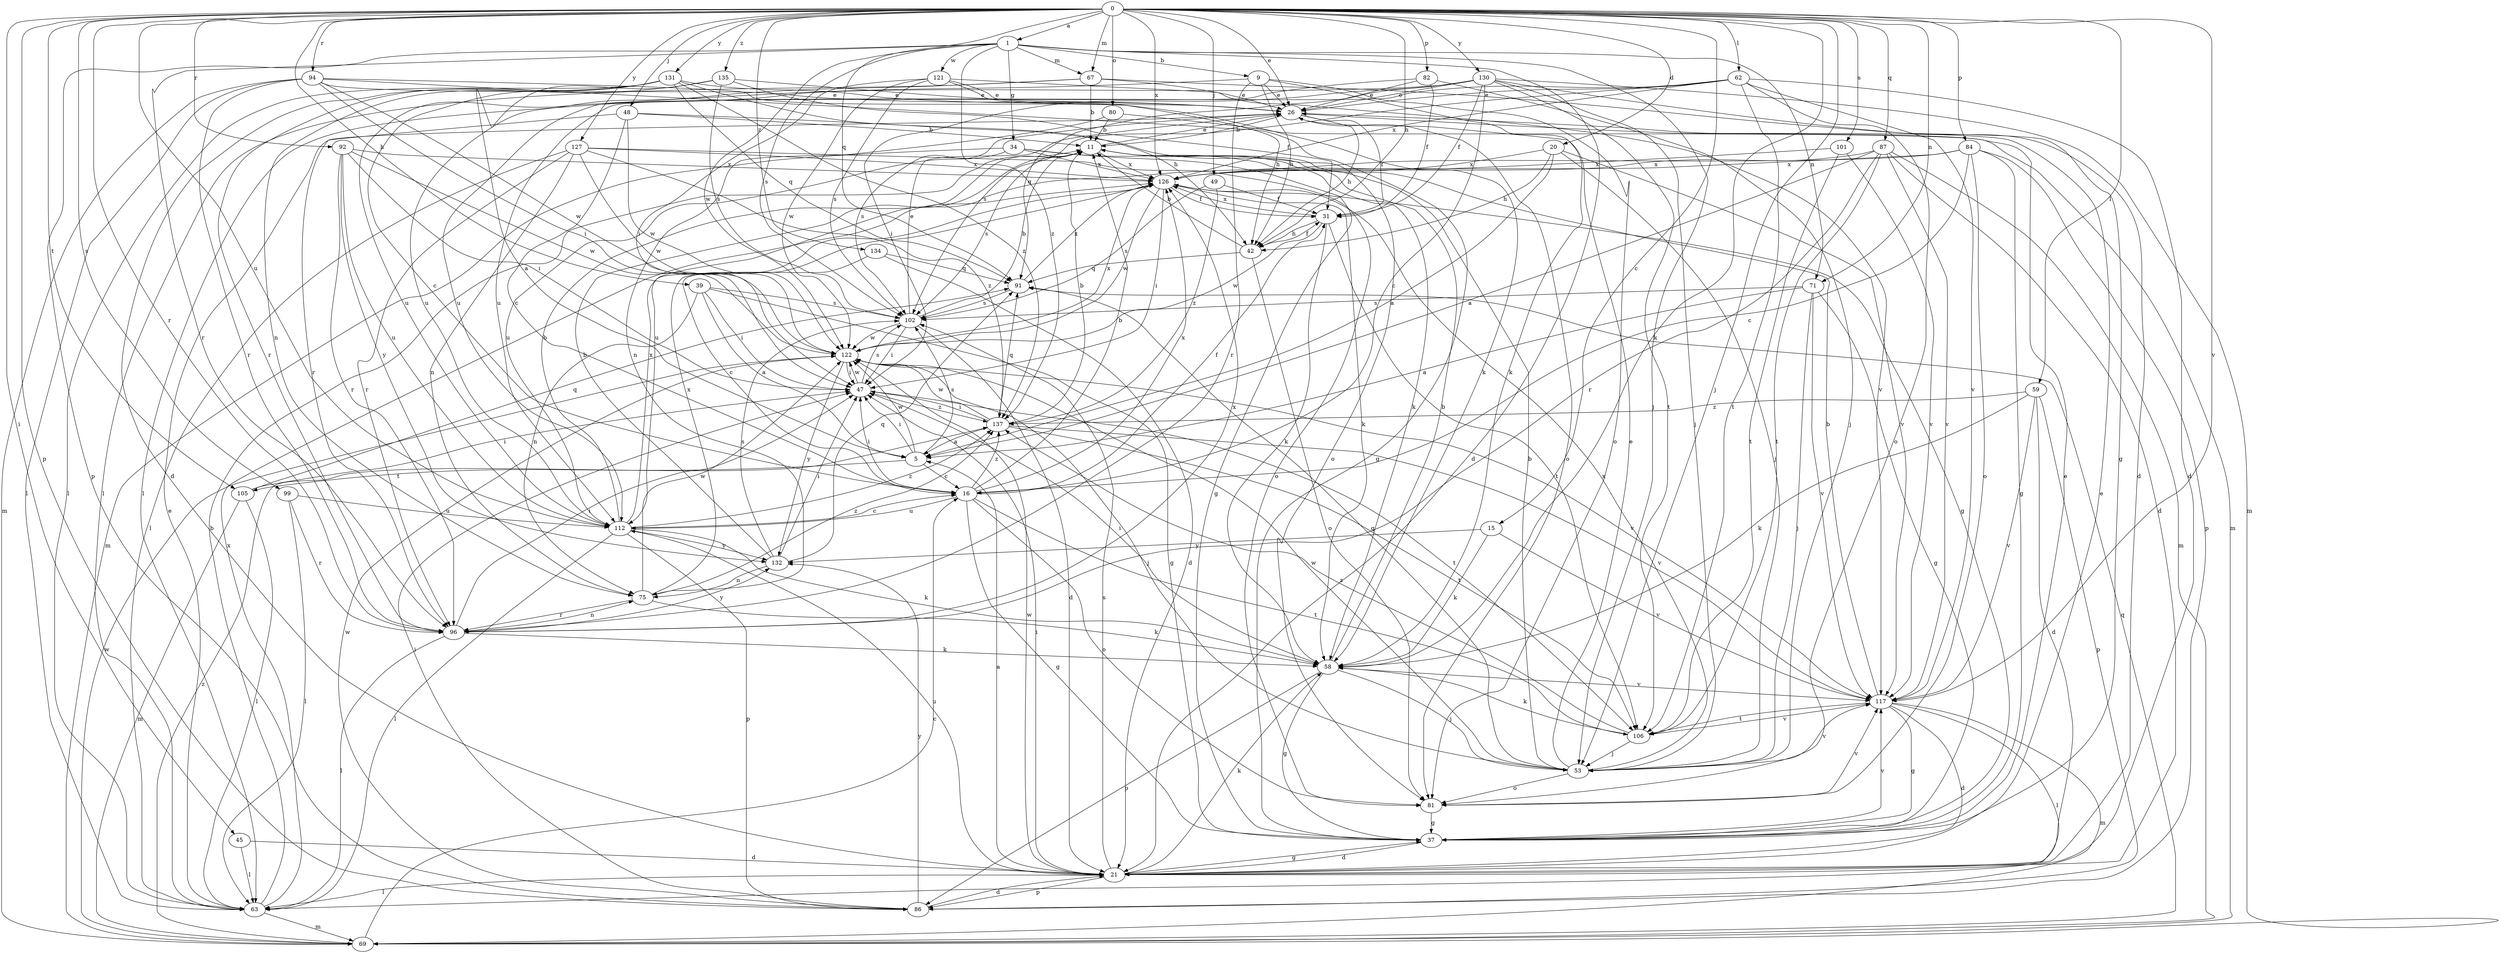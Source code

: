 strict digraph  {
0;
1;
5;
9;
11;
15;
16;
20;
21;
26;
31;
34;
37;
39;
42;
45;
47;
48;
49;
53;
58;
59;
62;
63;
67;
69;
71;
75;
80;
81;
82;
84;
86;
87;
91;
92;
94;
96;
99;
101;
102;
105;
106;
112;
117;
121;
122;
126;
127;
130;
131;
132;
134;
135;
137;
0 -> 1  [label=a];
0 -> 15  [label=c];
0 -> 20  [label=d];
0 -> 26  [label=e];
0 -> 39  [label=h];
0 -> 42  [label=h];
0 -> 45  [label=i];
0 -> 48  [label=j];
0 -> 49  [label=j];
0 -> 53  [label=j];
0 -> 58  [label=k];
0 -> 59  [label=l];
0 -> 62  [label=l];
0 -> 67  [label=m];
0 -> 71  [label=n];
0 -> 80  [label=o];
0 -> 82  [label=p];
0 -> 84  [label=p];
0 -> 86  [label=p];
0 -> 87  [label=q];
0 -> 91  [label=q];
0 -> 92  [label=r];
0 -> 94  [label=r];
0 -> 96  [label=r];
0 -> 99  [label=s];
0 -> 101  [label=s];
0 -> 105  [label=t];
0 -> 112  [label=u];
0 -> 117  [label=v];
0 -> 126  [label=x];
0 -> 127  [label=y];
0 -> 130  [label=y];
0 -> 131  [label=y];
0 -> 134  [label=z];
0 -> 135  [label=z];
1 -> 9  [label=b];
1 -> 21  [label=d];
1 -> 34  [label=g];
1 -> 53  [label=j];
1 -> 67  [label=m];
1 -> 71  [label=n];
1 -> 86  [label=p];
1 -> 96  [label=r];
1 -> 102  [label=s];
1 -> 121  [label=w];
1 -> 122  [label=w];
1 -> 137  [label=z];
5 -> 16  [label=c];
5 -> 47  [label=i];
5 -> 102  [label=s];
5 -> 105  [label=t];
5 -> 122  [label=w];
9 -> 26  [label=e];
9 -> 42  [label=h];
9 -> 58  [label=k];
9 -> 81  [label=o];
9 -> 96  [label=r];
9 -> 112  [label=u];
11 -> 26  [label=e];
11 -> 102  [label=s];
11 -> 126  [label=x];
15 -> 58  [label=k];
15 -> 117  [label=v];
15 -> 132  [label=y];
16 -> 11  [label=b];
16 -> 31  [label=f];
16 -> 37  [label=g];
16 -> 47  [label=i];
16 -> 81  [label=o];
16 -> 106  [label=t];
16 -> 112  [label=u];
16 -> 126  [label=x];
16 -> 137  [label=z];
20 -> 5  [label=a];
20 -> 42  [label=h];
20 -> 53  [label=j];
20 -> 117  [label=v];
20 -> 126  [label=x];
21 -> 5  [label=a];
21 -> 26  [label=e];
21 -> 37  [label=g];
21 -> 47  [label=i];
21 -> 58  [label=k];
21 -> 63  [label=l];
21 -> 86  [label=p];
21 -> 102  [label=s];
21 -> 112  [label=u];
21 -> 122  [label=w];
26 -> 11  [label=b];
26 -> 31  [label=f];
26 -> 42  [label=h];
26 -> 81  [label=o];
26 -> 102  [label=s];
31 -> 42  [label=h];
31 -> 58  [label=k];
31 -> 106  [label=t];
31 -> 122  [label=w];
31 -> 126  [label=x];
34 -> 37  [label=g];
34 -> 58  [label=k];
34 -> 69  [label=m];
34 -> 112  [label=u];
34 -> 126  [label=x];
37 -> 21  [label=d];
37 -> 26  [label=e];
37 -> 117  [label=v];
39 -> 5  [label=a];
39 -> 37  [label=g];
39 -> 47  [label=i];
39 -> 75  [label=n];
39 -> 102  [label=s];
42 -> 11  [label=b];
42 -> 31  [label=f];
42 -> 81  [label=o];
42 -> 91  [label=q];
45 -> 21  [label=d];
45 -> 63  [label=l];
47 -> 102  [label=s];
47 -> 106  [label=t];
47 -> 122  [label=w];
47 -> 137  [label=z];
48 -> 11  [label=b];
48 -> 16  [label=c];
48 -> 81  [label=o];
48 -> 96  [label=r];
48 -> 122  [label=w];
49 -> 31  [label=f];
49 -> 102  [label=s];
49 -> 137  [label=z];
53 -> 11  [label=b];
53 -> 26  [label=e];
53 -> 81  [label=o];
53 -> 91  [label=q];
53 -> 117  [label=v];
53 -> 122  [label=w];
53 -> 126  [label=x];
58 -> 11  [label=b];
58 -> 37  [label=g];
58 -> 47  [label=i];
58 -> 53  [label=j];
58 -> 86  [label=p];
58 -> 117  [label=v];
59 -> 21  [label=d];
59 -> 58  [label=k];
59 -> 86  [label=p];
59 -> 117  [label=v];
59 -> 137  [label=z];
62 -> 21  [label=d];
62 -> 26  [label=e];
62 -> 81  [label=o];
62 -> 102  [label=s];
62 -> 106  [label=t];
62 -> 112  [label=u];
62 -> 117  [label=v];
62 -> 126  [label=x];
63 -> 11  [label=b];
63 -> 26  [label=e];
63 -> 69  [label=m];
63 -> 126  [label=x];
67 -> 11  [label=b];
67 -> 21  [label=d];
67 -> 26  [label=e];
67 -> 63  [label=l];
67 -> 112  [label=u];
69 -> 16  [label=c];
69 -> 91  [label=q];
69 -> 122  [label=w];
69 -> 137  [label=z];
71 -> 5  [label=a];
71 -> 37  [label=g];
71 -> 53  [label=j];
71 -> 102  [label=s];
71 -> 117  [label=v];
75 -> 58  [label=k];
75 -> 96  [label=r];
75 -> 122  [label=w];
75 -> 126  [label=x];
75 -> 137  [label=z];
80 -> 11  [label=b];
80 -> 69  [label=m];
80 -> 75  [label=n];
81 -> 37  [label=g];
81 -> 117  [label=v];
82 -> 26  [label=e];
82 -> 31  [label=f];
82 -> 53  [label=j];
82 -> 112  [label=u];
84 -> 16  [label=c];
84 -> 37  [label=g];
84 -> 81  [label=o];
84 -> 86  [label=p];
84 -> 112  [label=u];
84 -> 126  [label=x];
86 -> 21  [label=d];
86 -> 47  [label=i];
86 -> 122  [label=w];
86 -> 132  [label=y];
87 -> 5  [label=a];
87 -> 21  [label=d];
87 -> 69  [label=m];
87 -> 96  [label=r];
87 -> 106  [label=t];
87 -> 117  [label=v];
87 -> 126  [label=x];
91 -> 102  [label=s];
91 -> 126  [label=x];
92 -> 47  [label=i];
92 -> 96  [label=r];
92 -> 112  [label=u];
92 -> 122  [label=w];
92 -> 126  [label=x];
92 -> 132  [label=y];
94 -> 26  [label=e];
94 -> 37  [label=g];
94 -> 47  [label=i];
94 -> 58  [label=k];
94 -> 63  [label=l];
94 -> 69  [label=m];
94 -> 96  [label=r];
94 -> 122  [label=w];
96 -> 47  [label=i];
96 -> 58  [label=k];
96 -> 63  [label=l];
96 -> 75  [label=n];
96 -> 126  [label=x];
96 -> 132  [label=y];
99 -> 63  [label=l];
99 -> 96  [label=r];
99 -> 112  [label=u];
101 -> 106  [label=t];
101 -> 117  [label=v];
101 -> 126  [label=x];
102 -> 11  [label=b];
102 -> 21  [label=d];
102 -> 26  [label=e];
102 -> 47  [label=i];
102 -> 122  [label=w];
105 -> 47  [label=i];
105 -> 63  [label=l];
105 -> 69  [label=m];
105 -> 91  [label=q];
106 -> 53  [label=j];
106 -> 58  [label=k];
106 -> 117  [label=v];
106 -> 137  [label=z];
112 -> 11  [label=b];
112 -> 16  [label=c];
112 -> 58  [label=k];
112 -> 63  [label=l];
112 -> 86  [label=p];
112 -> 126  [label=x];
112 -> 132  [label=y];
112 -> 137  [label=z];
117 -> 11  [label=b];
117 -> 21  [label=d];
117 -> 37  [label=g];
117 -> 63  [label=l];
117 -> 69  [label=m];
117 -> 106  [label=t];
121 -> 26  [label=e];
121 -> 42  [label=h];
121 -> 47  [label=i];
121 -> 102  [label=s];
121 -> 117  [label=v];
121 -> 122  [label=w];
122 -> 47  [label=i];
122 -> 53  [label=j];
122 -> 117  [label=v];
122 -> 126  [label=x];
122 -> 132  [label=y];
126 -> 31  [label=f];
126 -> 37  [label=g];
126 -> 47  [label=i];
126 -> 58  [label=k];
126 -> 122  [label=w];
127 -> 63  [label=l];
127 -> 75  [label=n];
127 -> 81  [label=o];
127 -> 96  [label=r];
127 -> 122  [label=w];
127 -> 126  [label=x];
127 -> 137  [label=z];
130 -> 16  [label=c];
130 -> 26  [label=e];
130 -> 31  [label=f];
130 -> 37  [label=g];
130 -> 47  [label=i];
130 -> 53  [label=j];
130 -> 63  [label=l];
130 -> 69  [label=m];
130 -> 91  [label=q];
130 -> 106  [label=t];
131 -> 16  [label=c];
131 -> 21  [label=d];
131 -> 26  [label=e];
131 -> 42  [label=h];
131 -> 63  [label=l];
131 -> 75  [label=n];
131 -> 91  [label=q];
131 -> 137  [label=z];
132 -> 11  [label=b];
132 -> 47  [label=i];
132 -> 75  [label=n];
132 -> 91  [label=q];
132 -> 102  [label=s];
134 -> 16  [label=c];
134 -> 21  [label=d];
134 -> 91  [label=q];
135 -> 5  [label=a];
135 -> 26  [label=e];
135 -> 31  [label=f];
135 -> 96  [label=r];
135 -> 102  [label=s];
137 -> 5  [label=a];
137 -> 11  [label=b];
137 -> 47  [label=i];
137 -> 91  [label=q];
137 -> 106  [label=t];
137 -> 117  [label=v];
137 -> 122  [label=w];
}

